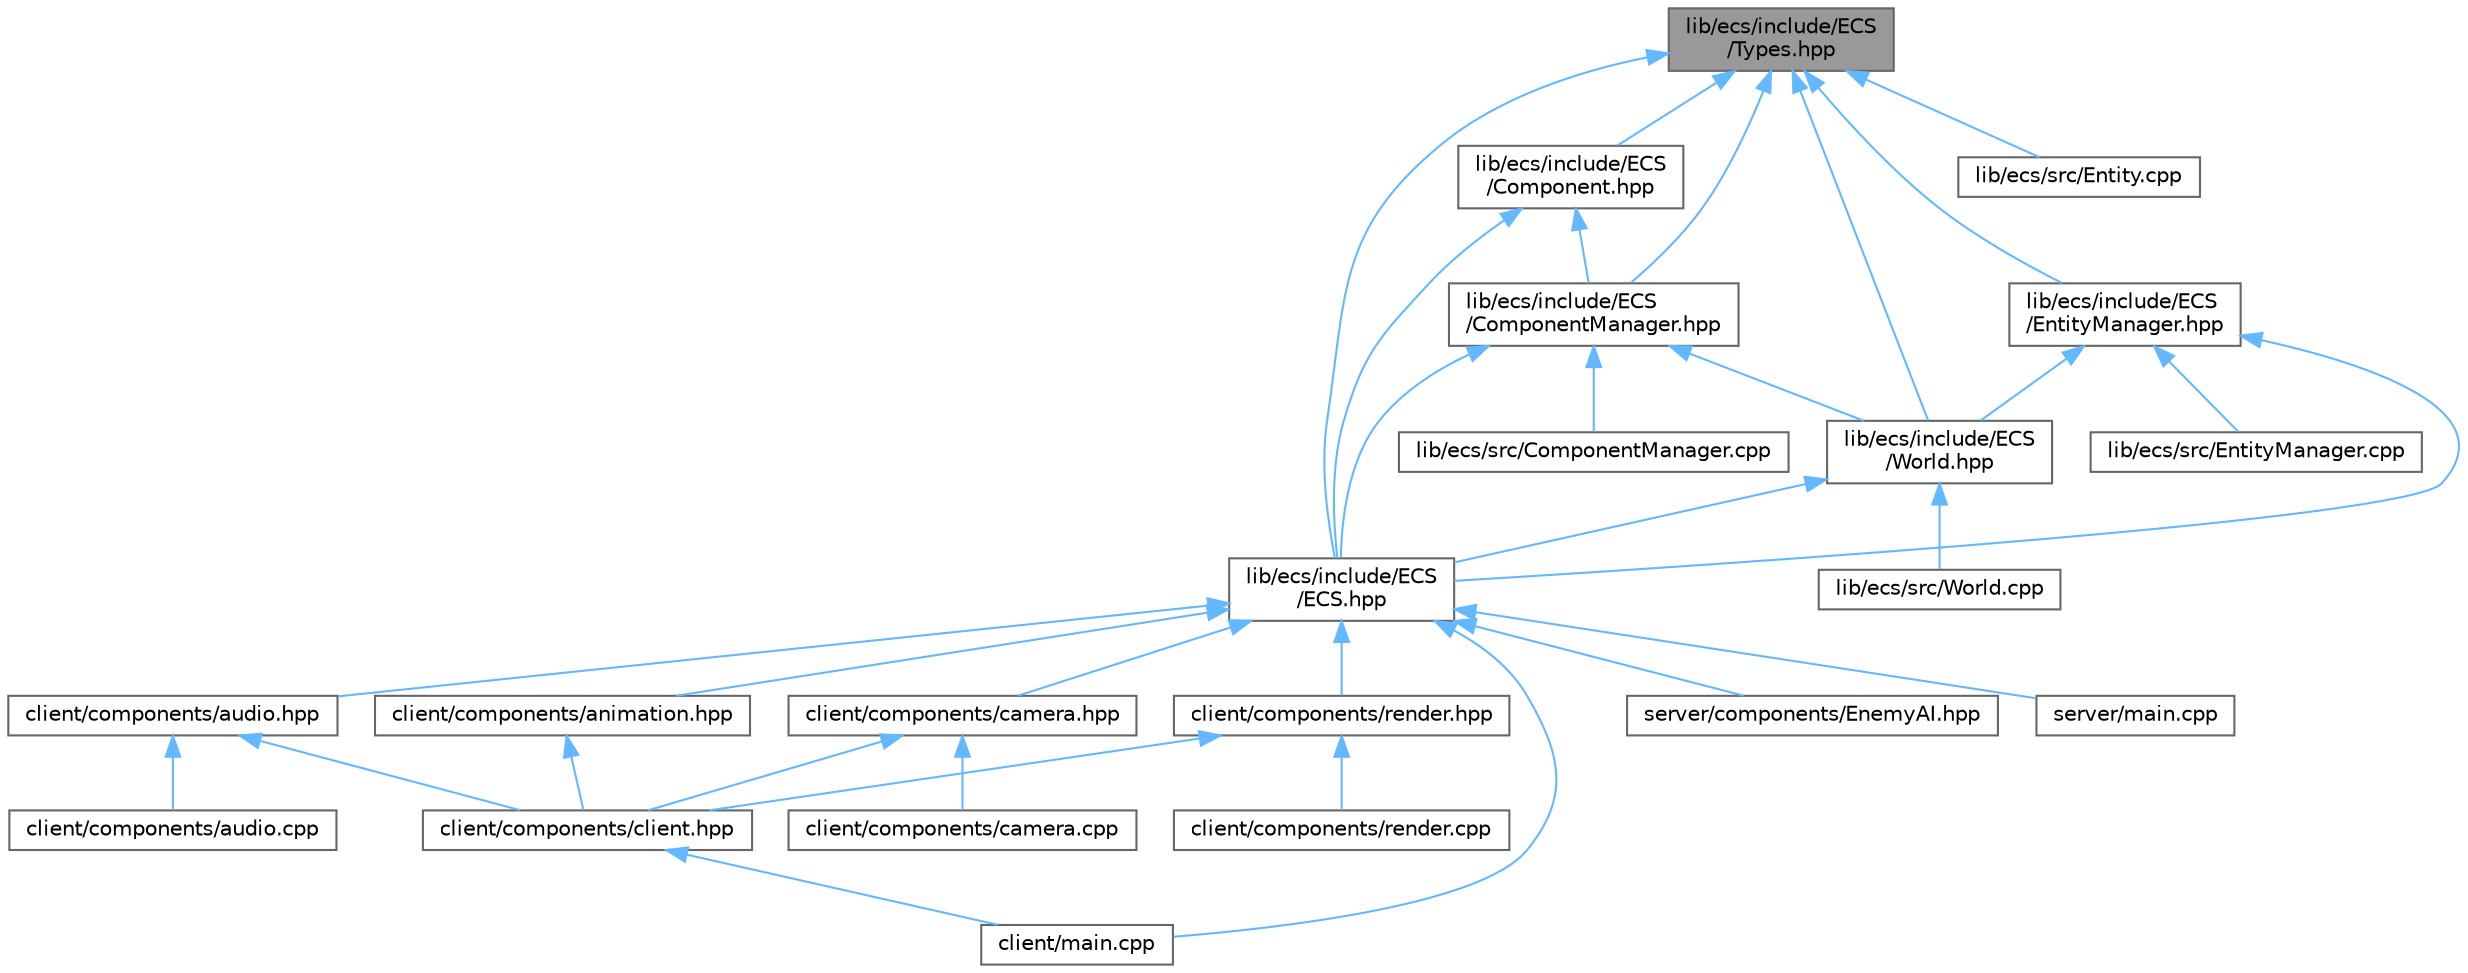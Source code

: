 digraph "lib/ecs/include/ECS/Types.hpp"
{
 // LATEX_PDF_SIZE
  bgcolor="transparent";
  edge [fontname=Helvetica,fontsize=10,labelfontname=Helvetica,labelfontsize=10];
  node [fontname=Helvetica,fontsize=10,shape=box,height=0.2,width=0.4];
  Node1 [id="Node000001",label="lib/ecs/include/ECS\l/Types.hpp",height=0.2,width=0.4,color="gray40", fillcolor="grey60", style="filled", fontcolor="black",tooltip=" "];
  Node1 -> Node2 [id="edge1_Node000001_Node000002",dir="back",color="steelblue1",style="solid",tooltip=" "];
  Node2 [id="Node000002",label="lib/ecs/include/ECS\l/Component.hpp",height=0.2,width=0.4,color="grey40", fillcolor="white", style="filled",URL="$Component_8hpp.html",tooltip=" "];
  Node2 -> Node3 [id="edge2_Node000002_Node000003",dir="back",color="steelblue1",style="solid",tooltip=" "];
  Node3 [id="Node000003",label="lib/ecs/include/ECS\l/ComponentManager.hpp",height=0.2,width=0.4,color="grey40", fillcolor="white", style="filled",URL="$ComponentManager_8hpp.html",tooltip=" "];
  Node3 -> Node4 [id="edge3_Node000003_Node000004",dir="back",color="steelblue1",style="solid",tooltip=" "];
  Node4 [id="Node000004",label="lib/ecs/include/ECS\l/ECS.hpp",height=0.2,width=0.4,color="grey40", fillcolor="white", style="filled",URL="$ECS_8hpp.html",tooltip=" "];
  Node4 -> Node5 [id="edge4_Node000004_Node000005",dir="back",color="steelblue1",style="solid",tooltip=" "];
  Node5 [id="Node000005",label="client/components/animation.hpp",height=0.2,width=0.4,color="grey40", fillcolor="white", style="filled",URL="$animation_8hpp.html",tooltip=" "];
  Node5 -> Node6 [id="edge5_Node000005_Node000006",dir="back",color="steelblue1",style="solid",tooltip=" "];
  Node6 [id="Node000006",label="client/components/client.hpp",height=0.2,width=0.4,color="grey40", fillcolor="white", style="filled",URL="$client_8hpp.html",tooltip=" "];
  Node6 -> Node7 [id="edge6_Node000006_Node000007",dir="back",color="steelblue1",style="solid",tooltip=" "];
  Node7 [id="Node000007",label="client/main.cpp",height=0.2,width=0.4,color="grey40", fillcolor="white", style="filled",URL="$client_2main_8cpp.html",tooltip=" "];
  Node4 -> Node8 [id="edge7_Node000004_Node000008",dir="back",color="steelblue1",style="solid",tooltip=" "];
  Node8 [id="Node000008",label="client/components/audio.hpp",height=0.2,width=0.4,color="grey40", fillcolor="white", style="filled",URL="$audio_8hpp.html",tooltip=" "];
  Node8 -> Node9 [id="edge8_Node000008_Node000009",dir="back",color="steelblue1",style="solid",tooltip=" "];
  Node9 [id="Node000009",label="client/components/audio.cpp",height=0.2,width=0.4,color="grey40", fillcolor="white", style="filled",URL="$audio_8cpp.html",tooltip=" "];
  Node8 -> Node6 [id="edge9_Node000008_Node000006",dir="back",color="steelblue1",style="solid",tooltip=" "];
  Node4 -> Node10 [id="edge10_Node000004_Node000010",dir="back",color="steelblue1",style="solid",tooltip=" "];
  Node10 [id="Node000010",label="client/components/camera.hpp",height=0.2,width=0.4,color="grey40", fillcolor="white", style="filled",URL="$camera_8hpp.html",tooltip=" "];
  Node10 -> Node11 [id="edge11_Node000010_Node000011",dir="back",color="steelblue1",style="solid",tooltip=" "];
  Node11 [id="Node000011",label="client/components/camera.cpp",height=0.2,width=0.4,color="grey40", fillcolor="white", style="filled",URL="$camera_8cpp.html",tooltip=" "];
  Node10 -> Node6 [id="edge12_Node000010_Node000006",dir="back",color="steelblue1",style="solid",tooltip=" "];
  Node4 -> Node12 [id="edge13_Node000004_Node000012",dir="back",color="steelblue1",style="solid",tooltip=" "];
  Node12 [id="Node000012",label="client/components/render.hpp",height=0.2,width=0.4,color="grey40", fillcolor="white", style="filled",URL="$render_8hpp.html",tooltip=" "];
  Node12 -> Node6 [id="edge14_Node000012_Node000006",dir="back",color="steelblue1",style="solid",tooltip=" "];
  Node12 -> Node13 [id="edge15_Node000012_Node000013",dir="back",color="steelblue1",style="solid",tooltip=" "];
  Node13 [id="Node000013",label="client/components/render.cpp",height=0.2,width=0.4,color="grey40", fillcolor="white", style="filled",URL="$render_8cpp.html",tooltip=" "];
  Node4 -> Node7 [id="edge16_Node000004_Node000007",dir="back",color="steelblue1",style="solid",tooltip=" "];
  Node4 -> Node14 [id="edge17_Node000004_Node000014",dir="back",color="steelblue1",style="solid",tooltip=" "];
  Node14 [id="Node000014",label="server/components/EnemyAI.hpp",height=0.2,width=0.4,color="grey40", fillcolor="white", style="filled",URL="$EnemyAI_8hpp.html",tooltip=" "];
  Node4 -> Node15 [id="edge18_Node000004_Node000015",dir="back",color="steelblue1",style="solid",tooltip=" "];
  Node15 [id="Node000015",label="server/main.cpp",height=0.2,width=0.4,color="grey40", fillcolor="white", style="filled",URL="$server_2main_8cpp.html",tooltip=" "];
  Node3 -> Node16 [id="edge19_Node000003_Node000016",dir="back",color="steelblue1",style="solid",tooltip=" "];
  Node16 [id="Node000016",label="lib/ecs/include/ECS\l/World.hpp",height=0.2,width=0.4,color="grey40", fillcolor="white", style="filled",URL="$World_8hpp.html",tooltip=" "];
  Node16 -> Node4 [id="edge20_Node000016_Node000004",dir="back",color="steelblue1",style="solid",tooltip=" "];
  Node16 -> Node17 [id="edge21_Node000016_Node000017",dir="back",color="steelblue1",style="solid",tooltip=" "];
  Node17 [id="Node000017",label="lib/ecs/src/World.cpp",height=0.2,width=0.4,color="grey40", fillcolor="white", style="filled",URL="$World_8cpp.html",tooltip=" "];
  Node3 -> Node18 [id="edge22_Node000003_Node000018",dir="back",color="steelblue1",style="solid",tooltip=" "];
  Node18 [id="Node000018",label="lib/ecs/src/ComponentManager.cpp",height=0.2,width=0.4,color="grey40", fillcolor="white", style="filled",URL="$ComponentManager_8cpp.html",tooltip=" "];
  Node2 -> Node4 [id="edge23_Node000002_Node000004",dir="back",color="steelblue1",style="solid",tooltip=" "];
  Node1 -> Node3 [id="edge24_Node000001_Node000003",dir="back",color="steelblue1",style="solid",tooltip=" "];
  Node1 -> Node4 [id="edge25_Node000001_Node000004",dir="back",color="steelblue1",style="solid",tooltip=" "];
  Node1 -> Node19 [id="edge26_Node000001_Node000019",dir="back",color="steelblue1",style="solid",tooltip=" "];
  Node19 [id="Node000019",label="lib/ecs/include/ECS\l/EntityManager.hpp",height=0.2,width=0.4,color="grey40", fillcolor="white", style="filled",URL="$EntityManager_8hpp.html",tooltip=" "];
  Node19 -> Node4 [id="edge27_Node000019_Node000004",dir="back",color="steelblue1",style="solid",tooltip=" "];
  Node19 -> Node16 [id="edge28_Node000019_Node000016",dir="back",color="steelblue1",style="solid",tooltip=" "];
  Node19 -> Node20 [id="edge29_Node000019_Node000020",dir="back",color="steelblue1",style="solid",tooltip=" "];
  Node20 [id="Node000020",label="lib/ecs/src/EntityManager.cpp",height=0.2,width=0.4,color="grey40", fillcolor="white", style="filled",URL="$EntityManager_8cpp.html",tooltip=" "];
  Node1 -> Node16 [id="edge30_Node000001_Node000016",dir="back",color="steelblue1",style="solid",tooltip=" "];
  Node1 -> Node21 [id="edge31_Node000001_Node000021",dir="back",color="steelblue1",style="solid",tooltip=" "];
  Node21 [id="Node000021",label="lib/ecs/src/Entity.cpp",height=0.2,width=0.4,color="grey40", fillcolor="white", style="filled",URL="$Entity_8cpp.html",tooltip=" "];
}
